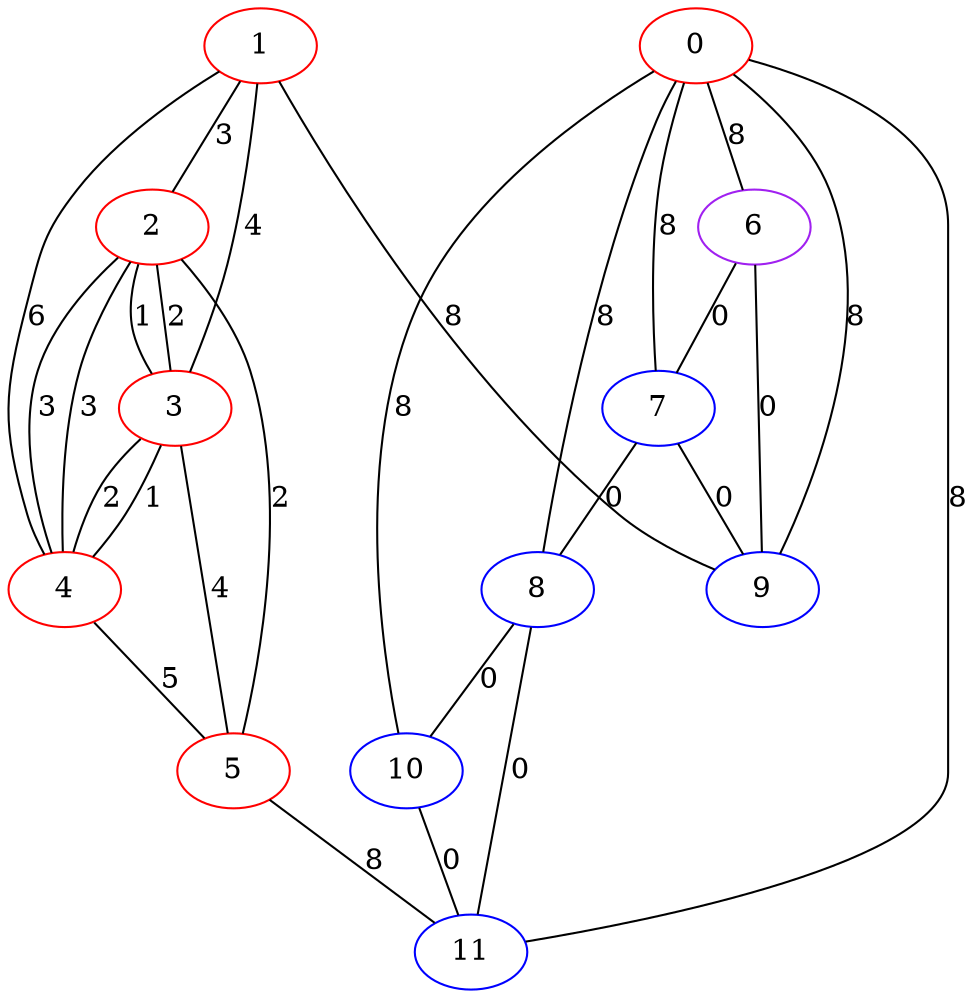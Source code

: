 graph "" {
0 [color=red, weight=1];
1 [color=red, weight=1];
2 [color=red, weight=1];
3 [color=red, weight=1];
4 [color=red, weight=1];
5 [color=red, weight=1];
6 [color=purple, weight=4];
7 [color=blue, weight=3];
8 [color=blue, weight=3];
9 [color=blue, weight=3];
10 [color=blue, weight=3];
11 [color=blue, weight=3];
0 -- 6  [key=0, label=8];
0 -- 7  [key=0, label=8];
0 -- 8  [key=0, label=8];
0 -- 9  [key=0, label=8];
0 -- 10  [key=0, label=8];
0 -- 11  [key=0, label=8];
1 -- 9  [key=0, label=8];
1 -- 2  [key=0, label=3];
1 -- 3  [key=0, label=4];
1 -- 4  [key=0, label=6];
2 -- 3  [key=0, label=2];
2 -- 3  [key=1, label=1];
2 -- 4  [key=0, label=3];
2 -- 4  [key=1, label=3];
2 -- 5  [key=0, label=2];
3 -- 4  [key=0, label=1];
3 -- 4  [key=1, label=2];
3 -- 5  [key=0, label=4];
4 -- 5  [key=0, label=5];
5 -- 11  [key=0, label=8];
6 -- 9  [key=0, label=0];
6 -- 7  [key=0, label=0];
7 -- 8  [key=0, label=0];
7 -- 9  [key=0, label=0];
8 -- 10  [key=0, label=0];
8 -- 11  [key=0, label=0];
10 -- 11  [key=0, label=0];
}
